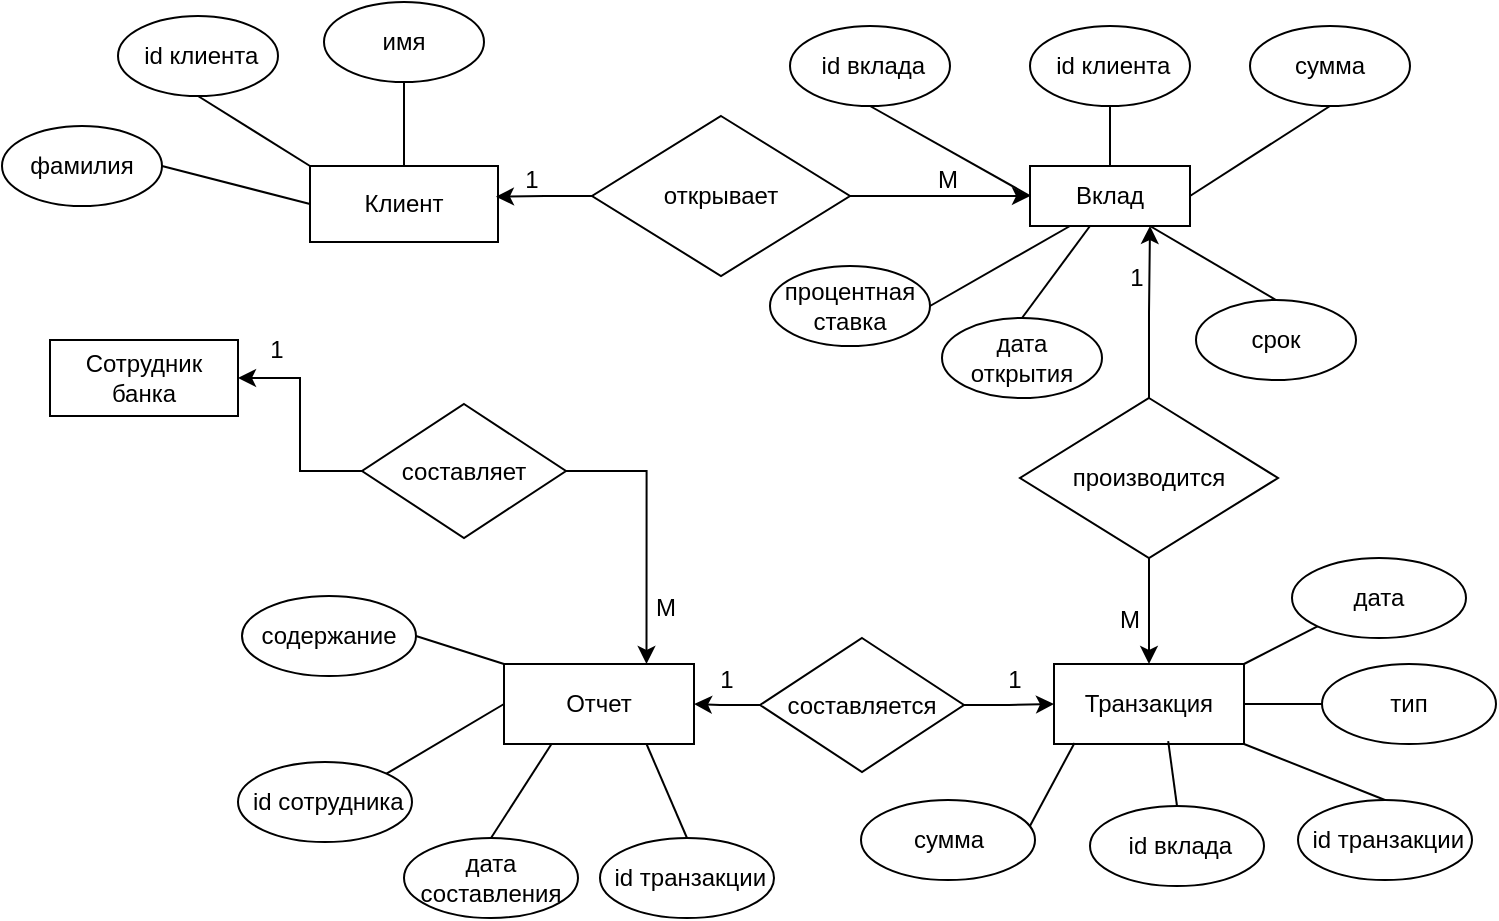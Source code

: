 <mxfile version="24.7.16">
  <diagram name="Страница — 1" id="PL6_fJvvjjux5TMCyqCx">
    <mxGraphModel dx="1334" dy="525" grid="0" gridSize="10" guides="1" tooltips="1" connect="1" arrows="1" fold="1" page="0" pageScale="1" pageWidth="827" pageHeight="1169" math="0" shadow="0">
      <root>
        <mxCell id="0" />
        <mxCell id="1" parent="0" />
        <mxCell id="IhCpI_MLEhV9grS_OZYk-1" value="Вклад" style="rounded=0;whiteSpace=wrap;html=1;" vertex="1" parent="1">
          <mxGeometry x="370" y="455" width="80" height="30" as="geometry" />
        </mxCell>
        <mxCell id="IhCpI_MLEhV9grS_OZYk-4" value="&amp;nbsp;id вклада" style="ellipse;whiteSpace=wrap;html=1;" vertex="1" parent="1">
          <mxGeometry x="250" y="385" width="80" height="40" as="geometry" />
        </mxCell>
        <mxCell id="IhCpI_MLEhV9grS_OZYk-5" value="" style="endArrow=none;html=1;rounded=0;exitX=0.5;exitY=1;exitDx=0;exitDy=0;entryX=0;entryY=0.5;entryDx=0;entryDy=0;" edge="1" parent="1" source="IhCpI_MLEhV9grS_OZYk-4" target="IhCpI_MLEhV9grS_OZYk-1">
          <mxGeometry width="50" height="50" relative="1" as="geometry">
            <mxPoint x="540" y="495" as="sourcePoint" />
            <mxPoint x="590" y="445" as="targetPoint" />
          </mxGeometry>
        </mxCell>
        <mxCell id="IhCpI_MLEhV9grS_OZYk-6" value="&amp;nbsp;id клиента" style="ellipse;whiteSpace=wrap;html=1;" vertex="1" parent="1">
          <mxGeometry x="370" y="385" width="80" height="40" as="geometry" />
        </mxCell>
        <mxCell id="IhCpI_MLEhV9grS_OZYk-8" value="" style="endArrow=none;html=1;rounded=0;exitX=0.5;exitY=1;exitDx=0;exitDy=0;entryX=0.5;entryY=0;entryDx=0;entryDy=0;" edge="1" parent="1" source="IhCpI_MLEhV9grS_OZYk-6" target="IhCpI_MLEhV9grS_OZYk-1">
          <mxGeometry width="50" height="50" relative="1" as="geometry">
            <mxPoint x="540" y="495" as="sourcePoint" />
            <mxPoint x="590" y="445" as="targetPoint" />
          </mxGeometry>
        </mxCell>
        <mxCell id="IhCpI_MLEhV9grS_OZYk-9" value="сумма" style="ellipse;whiteSpace=wrap;html=1;" vertex="1" parent="1">
          <mxGeometry x="480" y="385" width="80" height="40" as="geometry" />
        </mxCell>
        <mxCell id="IhCpI_MLEhV9grS_OZYk-10" value="" style="endArrow=none;html=1;rounded=0;exitX=1;exitY=0.5;exitDx=0;exitDy=0;entryX=0.5;entryY=1;entryDx=0;entryDy=0;" edge="1" parent="1" source="IhCpI_MLEhV9grS_OZYk-1" target="IhCpI_MLEhV9grS_OZYk-9">
          <mxGeometry width="50" height="50" relative="1" as="geometry">
            <mxPoint x="540" y="415" as="sourcePoint" />
            <mxPoint x="590" y="365" as="targetPoint" />
          </mxGeometry>
        </mxCell>
        <mxCell id="IhCpI_MLEhV9grS_OZYk-11" value="процентная ставка" style="ellipse;whiteSpace=wrap;html=1;" vertex="1" parent="1">
          <mxGeometry x="240" y="505" width="80" height="40" as="geometry" />
        </mxCell>
        <mxCell id="IhCpI_MLEhV9grS_OZYk-12" value="" style="endArrow=none;html=1;rounded=0;exitX=1;exitY=0.5;exitDx=0;exitDy=0;entryX=0.25;entryY=1;entryDx=0;entryDy=0;" edge="1" parent="1" source="IhCpI_MLEhV9grS_OZYk-11" target="IhCpI_MLEhV9grS_OZYk-1">
          <mxGeometry width="50" height="50" relative="1" as="geometry">
            <mxPoint x="400" y="535" as="sourcePoint" />
            <mxPoint x="450" y="485" as="targetPoint" />
          </mxGeometry>
        </mxCell>
        <mxCell id="IhCpI_MLEhV9grS_OZYk-13" value="дата открытия" style="ellipse;whiteSpace=wrap;html=1;" vertex="1" parent="1">
          <mxGeometry x="326" y="531" width="80" height="40" as="geometry" />
        </mxCell>
        <mxCell id="IhCpI_MLEhV9grS_OZYk-14" value="" style="endArrow=none;html=1;rounded=0;exitX=0.5;exitY=0;exitDx=0;exitDy=0;entryX=0.375;entryY=1;entryDx=0;entryDy=0;entryPerimeter=0;" edge="1" parent="1" source="IhCpI_MLEhV9grS_OZYk-13" target="IhCpI_MLEhV9grS_OZYk-1">
          <mxGeometry width="50" height="50" relative="1" as="geometry">
            <mxPoint x="400" y="535" as="sourcePoint" />
            <mxPoint x="405" y="487" as="targetPoint" />
          </mxGeometry>
        </mxCell>
        <mxCell id="IhCpI_MLEhV9grS_OZYk-15" value="срок" style="ellipse;whiteSpace=wrap;html=1;" vertex="1" parent="1">
          <mxGeometry x="453" y="522" width="80" height="40" as="geometry" />
        </mxCell>
        <mxCell id="IhCpI_MLEhV9grS_OZYk-16" value="" style="endArrow=none;html=1;rounded=0;exitX=0.5;exitY=0;exitDx=0;exitDy=0;entryX=0.75;entryY=1;entryDx=0;entryDy=0;" edge="1" parent="1" source="IhCpI_MLEhV9grS_OZYk-15" target="IhCpI_MLEhV9grS_OZYk-1">
          <mxGeometry width="50" height="50" relative="1" as="geometry">
            <mxPoint x="400" y="535" as="sourcePoint" />
            <mxPoint x="450" y="495" as="targetPoint" />
          </mxGeometry>
        </mxCell>
        <mxCell id="IhCpI_MLEhV9grS_OZYk-18" value="Клиент" style="rounded=0;whiteSpace=wrap;html=1;" vertex="1" parent="1">
          <mxGeometry x="10" y="455" width="94" height="38" as="geometry" />
        </mxCell>
        <mxCell id="IhCpI_MLEhV9grS_OZYk-22" style="edgeStyle=orthogonalEdgeStyle;rounded=0;orthogonalLoop=1;jettySize=auto;html=1;entryX=0;entryY=0.5;entryDx=0;entryDy=0;" edge="1" parent="1" source="IhCpI_MLEhV9grS_OZYk-19" target="IhCpI_MLEhV9grS_OZYk-1">
          <mxGeometry relative="1" as="geometry" />
        </mxCell>
        <mxCell id="IhCpI_MLEhV9grS_OZYk-19" value="открывает" style="rhombus;whiteSpace=wrap;html=1;" vertex="1" parent="1">
          <mxGeometry x="151" y="430" width="129" height="80" as="geometry" />
        </mxCell>
        <mxCell id="IhCpI_MLEhV9grS_OZYk-23" style="edgeStyle=orthogonalEdgeStyle;rounded=0;orthogonalLoop=1;jettySize=auto;html=1;entryX=0.989;entryY=0.404;entryDx=0;entryDy=0;entryPerimeter=0;" edge="1" parent="1" source="IhCpI_MLEhV9grS_OZYk-19" target="IhCpI_MLEhV9grS_OZYk-18">
          <mxGeometry relative="1" as="geometry" />
        </mxCell>
        <mxCell id="IhCpI_MLEhV9grS_OZYk-24" value="1" style="text;html=1;align=center;verticalAlign=middle;whiteSpace=wrap;rounded=0;" vertex="1" parent="1">
          <mxGeometry x="91" y="447" width="60" height="30" as="geometry" />
        </mxCell>
        <mxCell id="IhCpI_MLEhV9grS_OZYk-26" value="М" style="text;html=1;align=center;verticalAlign=middle;whiteSpace=wrap;rounded=0;" vertex="1" parent="1">
          <mxGeometry x="299" y="447" width="60" height="30" as="geometry" />
        </mxCell>
        <mxCell id="IhCpI_MLEhV9grS_OZYk-27" value="&amp;nbsp;id клиента" style="ellipse;whiteSpace=wrap;html=1;" vertex="1" parent="1">
          <mxGeometry x="-86" y="380" width="80" height="40" as="geometry" />
        </mxCell>
        <mxCell id="IhCpI_MLEhV9grS_OZYk-28" value="" style="endArrow=none;html=1;rounded=0;exitX=0.5;exitY=1;exitDx=0;exitDy=0;entryX=0;entryY=0;entryDx=0;entryDy=0;" edge="1" parent="1" source="IhCpI_MLEhV9grS_OZYk-27" target="IhCpI_MLEhV9grS_OZYk-18">
          <mxGeometry width="50" height="50" relative="1" as="geometry">
            <mxPoint x="229" y="523" as="sourcePoint" />
            <mxPoint x="279" y="473" as="targetPoint" />
          </mxGeometry>
        </mxCell>
        <mxCell id="IhCpI_MLEhV9grS_OZYk-29" value="имя" style="ellipse;whiteSpace=wrap;html=1;" vertex="1" parent="1">
          <mxGeometry x="17" y="373" width="80" height="40" as="geometry" />
        </mxCell>
        <mxCell id="IhCpI_MLEhV9grS_OZYk-31" value="" style="endArrow=none;html=1;rounded=0;exitX=0.5;exitY=1;exitDx=0;exitDy=0;entryX=0.5;entryY=0;entryDx=0;entryDy=0;" edge="1" parent="1" source="IhCpI_MLEhV9grS_OZYk-29" target="IhCpI_MLEhV9grS_OZYk-18">
          <mxGeometry width="50" height="50" relative="1" as="geometry">
            <mxPoint x="229" y="523" as="sourcePoint" />
            <mxPoint x="279" y="473" as="targetPoint" />
          </mxGeometry>
        </mxCell>
        <mxCell id="IhCpI_MLEhV9grS_OZYk-32" value="фамилия" style="ellipse;whiteSpace=wrap;html=1;" vertex="1" parent="1">
          <mxGeometry x="-144" y="435" width="80" height="40" as="geometry" />
        </mxCell>
        <mxCell id="IhCpI_MLEhV9grS_OZYk-33" value="" style="endArrow=none;html=1;rounded=0;exitX=1;exitY=0.5;exitDx=0;exitDy=0;entryX=0;entryY=0.5;entryDx=0;entryDy=0;" edge="1" parent="1" source="IhCpI_MLEhV9grS_OZYk-32" target="IhCpI_MLEhV9grS_OZYk-18">
          <mxGeometry width="50" height="50" relative="1" as="geometry">
            <mxPoint x="2" y="519" as="sourcePoint" />
            <mxPoint x="52" y="469" as="targetPoint" />
          </mxGeometry>
        </mxCell>
        <mxCell id="IhCpI_MLEhV9grS_OZYk-35" style="edgeStyle=orthogonalEdgeStyle;rounded=0;orthogonalLoop=1;jettySize=auto;html=1;entryX=0.75;entryY=1;entryDx=0;entryDy=0;" edge="1" parent="1" source="IhCpI_MLEhV9grS_OZYk-34" target="IhCpI_MLEhV9grS_OZYk-1">
          <mxGeometry relative="1" as="geometry" />
        </mxCell>
        <mxCell id="IhCpI_MLEhV9grS_OZYk-39" style="edgeStyle=orthogonalEdgeStyle;rounded=0;orthogonalLoop=1;jettySize=auto;html=1;entryX=0.5;entryY=0;entryDx=0;entryDy=0;" edge="1" parent="1" source="IhCpI_MLEhV9grS_OZYk-34" target="IhCpI_MLEhV9grS_OZYk-38">
          <mxGeometry relative="1" as="geometry" />
        </mxCell>
        <mxCell id="IhCpI_MLEhV9grS_OZYk-34" value="производится" style="rhombus;whiteSpace=wrap;html=1;" vertex="1" parent="1">
          <mxGeometry x="365" y="571" width="129" height="80" as="geometry" />
        </mxCell>
        <mxCell id="IhCpI_MLEhV9grS_OZYk-36" value="1" style="text;html=1;align=center;verticalAlign=middle;whiteSpace=wrap;rounded=0;" vertex="1" parent="1">
          <mxGeometry x="413" y="496" width="21" height="30" as="geometry" />
        </mxCell>
        <mxCell id="IhCpI_MLEhV9grS_OZYk-38" value="Транзакция" style="rounded=0;whiteSpace=wrap;html=1;" vertex="1" parent="1">
          <mxGeometry x="382" y="704" width="95" height="40" as="geometry" />
        </mxCell>
        <mxCell id="IhCpI_MLEhV9grS_OZYk-40" value="М" style="text;html=1;align=center;verticalAlign=middle;whiteSpace=wrap;rounded=0;" vertex="1" parent="1">
          <mxGeometry x="390" y="667" width="60" height="30" as="geometry" />
        </mxCell>
        <mxCell id="IhCpI_MLEhV9grS_OZYk-41" value="&amp;nbsp;id транзакции" style="ellipse;whiteSpace=wrap;html=1;" vertex="1" parent="1">
          <mxGeometry x="504" y="772" width="87" height="40" as="geometry" />
        </mxCell>
        <mxCell id="IhCpI_MLEhV9grS_OZYk-42" value="" style="endArrow=none;html=1;rounded=0;exitX=1;exitY=1;exitDx=0;exitDy=0;entryX=0.5;entryY=0;entryDx=0;entryDy=0;" edge="1" parent="1" source="IhCpI_MLEhV9grS_OZYk-38" target="IhCpI_MLEhV9grS_OZYk-41">
          <mxGeometry width="50" height="50" relative="1" as="geometry">
            <mxPoint x="426" y="683" as="sourcePoint" />
            <mxPoint x="476" y="633" as="targetPoint" />
          </mxGeometry>
        </mxCell>
        <mxCell id="IhCpI_MLEhV9grS_OZYk-43" value="&amp;nbsp;id вклада" style="ellipse;whiteSpace=wrap;html=1;" vertex="1" parent="1">
          <mxGeometry x="400" y="775" width="87" height="40" as="geometry" />
        </mxCell>
        <mxCell id="IhCpI_MLEhV9grS_OZYk-45" value="" style="endArrow=none;html=1;rounded=0;exitX=0.5;exitY=0;exitDx=0;exitDy=0;entryX=0.601;entryY=0.964;entryDx=0;entryDy=0;entryPerimeter=0;" edge="1" parent="1" source="IhCpI_MLEhV9grS_OZYk-43" target="IhCpI_MLEhV9grS_OZYk-38">
          <mxGeometry width="50" height="50" relative="1" as="geometry">
            <mxPoint x="401" y="842" as="sourcePoint" />
            <mxPoint x="451" y="792" as="targetPoint" />
          </mxGeometry>
        </mxCell>
        <mxCell id="IhCpI_MLEhV9grS_OZYk-46" value="дата" style="ellipse;whiteSpace=wrap;html=1;" vertex="1" parent="1">
          <mxGeometry x="501" y="651" width="87" height="40" as="geometry" />
        </mxCell>
        <mxCell id="IhCpI_MLEhV9grS_OZYk-47" value="" style="endArrow=none;html=1;rounded=0;exitX=1;exitY=0;exitDx=0;exitDy=0;entryX=0;entryY=1;entryDx=0;entryDy=0;" edge="1" parent="1" source="IhCpI_MLEhV9grS_OZYk-38" target="IhCpI_MLEhV9grS_OZYk-46">
          <mxGeometry width="50" height="50" relative="1" as="geometry">
            <mxPoint x="402" y="627" as="sourcePoint" />
            <mxPoint x="452" y="577" as="targetPoint" />
          </mxGeometry>
        </mxCell>
        <mxCell id="IhCpI_MLEhV9grS_OZYk-48" value="тип" style="ellipse;whiteSpace=wrap;html=1;" vertex="1" parent="1">
          <mxGeometry x="516" y="704" width="87" height="40" as="geometry" />
        </mxCell>
        <mxCell id="IhCpI_MLEhV9grS_OZYk-49" value="" style="endArrow=none;html=1;rounded=0;exitX=1;exitY=0.5;exitDx=0;exitDy=0;entryX=0;entryY=0.5;entryDx=0;entryDy=0;" edge="1" parent="1" source="IhCpI_MLEhV9grS_OZYk-38" target="IhCpI_MLEhV9grS_OZYk-48">
          <mxGeometry width="50" height="50" relative="1" as="geometry">
            <mxPoint x="402" y="765" as="sourcePoint" />
            <mxPoint x="452" y="715" as="targetPoint" />
          </mxGeometry>
        </mxCell>
        <mxCell id="IhCpI_MLEhV9grS_OZYk-50" value="сумма" style="ellipse;whiteSpace=wrap;html=1;" vertex="1" parent="1">
          <mxGeometry x="285.5" y="772" width="87" height="40" as="geometry" />
        </mxCell>
        <mxCell id="IhCpI_MLEhV9grS_OZYk-51" value="" style="endArrow=none;html=1;rounded=0;exitX=0.971;exitY=0.324;exitDx=0;exitDy=0;exitPerimeter=0;entryX=0.108;entryY=0.987;entryDx=0;entryDy=0;entryPerimeter=0;" edge="1" parent="1" source="IhCpI_MLEhV9grS_OZYk-50" target="IhCpI_MLEhV9grS_OZYk-38">
          <mxGeometry width="50" height="50" relative="1" as="geometry">
            <mxPoint x="402" y="765" as="sourcePoint" />
            <mxPoint x="452" y="715" as="targetPoint" />
          </mxGeometry>
        </mxCell>
        <mxCell id="IhCpI_MLEhV9grS_OZYk-52" value="Отчет" style="rounded=0;whiteSpace=wrap;html=1;" vertex="1" parent="1">
          <mxGeometry x="107" y="704" width="95" height="40" as="geometry" />
        </mxCell>
        <mxCell id="IhCpI_MLEhV9grS_OZYk-54" style="edgeStyle=orthogonalEdgeStyle;rounded=0;orthogonalLoop=1;jettySize=auto;html=1;entryX=0;entryY=0.5;entryDx=0;entryDy=0;" edge="1" parent="1" source="IhCpI_MLEhV9grS_OZYk-53" target="IhCpI_MLEhV9grS_OZYk-38">
          <mxGeometry relative="1" as="geometry" />
        </mxCell>
        <mxCell id="IhCpI_MLEhV9grS_OZYk-55" style="edgeStyle=orthogonalEdgeStyle;rounded=0;orthogonalLoop=1;jettySize=auto;html=1;entryX=1;entryY=0.5;entryDx=0;entryDy=0;" edge="1" parent="1" source="IhCpI_MLEhV9grS_OZYk-53" target="IhCpI_MLEhV9grS_OZYk-52">
          <mxGeometry relative="1" as="geometry" />
        </mxCell>
        <mxCell id="IhCpI_MLEhV9grS_OZYk-53" value="составляется" style="rhombus;whiteSpace=wrap;html=1;" vertex="1" parent="1">
          <mxGeometry x="235" y="691" width="102" height="67" as="geometry" />
        </mxCell>
        <mxCell id="IhCpI_MLEhV9grS_OZYk-56" value="1" style="text;html=1;align=center;verticalAlign=middle;whiteSpace=wrap;rounded=0;" vertex="1" parent="1">
          <mxGeometry x="208" y="697" width="21" height="30" as="geometry" />
        </mxCell>
        <mxCell id="IhCpI_MLEhV9grS_OZYk-57" value="1" style="text;html=1;align=center;verticalAlign=middle;whiteSpace=wrap;rounded=0;" vertex="1" parent="1">
          <mxGeometry x="351.5" y="697" width="21" height="30" as="geometry" />
        </mxCell>
        <mxCell id="IhCpI_MLEhV9grS_OZYk-58" value="&amp;nbsp;id транзакции" style="ellipse;whiteSpace=wrap;html=1;" vertex="1" parent="1">
          <mxGeometry x="155" y="791" width="87" height="40" as="geometry" />
        </mxCell>
        <mxCell id="IhCpI_MLEhV9grS_OZYk-59" value="" style="endArrow=none;html=1;rounded=0;exitX=0.5;exitY=0;exitDx=0;exitDy=0;entryX=0.75;entryY=1;entryDx=0;entryDy=0;" edge="1" parent="1" source="IhCpI_MLEhV9grS_OZYk-58" target="IhCpI_MLEhV9grS_OZYk-52">
          <mxGeometry width="50" height="50" relative="1" as="geometry">
            <mxPoint x="169" y="776" as="sourcePoint" />
            <mxPoint x="219" y="726" as="targetPoint" />
          </mxGeometry>
        </mxCell>
        <mxCell id="IhCpI_MLEhV9grS_OZYk-60" value="дата составления" style="ellipse;whiteSpace=wrap;html=1;" vertex="1" parent="1">
          <mxGeometry x="57" y="791" width="87" height="40" as="geometry" />
        </mxCell>
        <mxCell id="IhCpI_MLEhV9grS_OZYk-61" value="" style="endArrow=none;html=1;rounded=0;exitX=0.5;exitY=0;exitDx=0;exitDy=0;entryX=0.25;entryY=1;entryDx=0;entryDy=0;" edge="1" parent="1" source="IhCpI_MLEhV9grS_OZYk-60" target="IhCpI_MLEhV9grS_OZYk-52">
          <mxGeometry width="50" height="50" relative="1" as="geometry">
            <mxPoint x="179" y="776" as="sourcePoint" />
            <mxPoint x="229" y="726" as="targetPoint" />
          </mxGeometry>
        </mxCell>
        <mxCell id="IhCpI_MLEhV9grS_OZYk-62" value="&amp;nbsp;id сотрудника" style="ellipse;whiteSpace=wrap;html=1;" vertex="1" parent="1">
          <mxGeometry x="-26" y="753" width="87" height="40" as="geometry" />
        </mxCell>
        <mxCell id="IhCpI_MLEhV9grS_OZYk-63" value="" style="endArrow=none;html=1;rounded=0;exitX=1;exitY=0;exitDx=0;exitDy=0;entryX=0;entryY=0.5;entryDx=0;entryDy=0;" edge="1" parent="1" source="IhCpI_MLEhV9grS_OZYk-62" target="IhCpI_MLEhV9grS_OZYk-52">
          <mxGeometry width="50" height="50" relative="1" as="geometry">
            <mxPoint x="142" y="653" as="sourcePoint" />
            <mxPoint x="192" y="603" as="targetPoint" />
          </mxGeometry>
        </mxCell>
        <mxCell id="IhCpI_MLEhV9grS_OZYk-64" value="содержание" style="ellipse;whiteSpace=wrap;html=1;" vertex="1" parent="1">
          <mxGeometry x="-24" y="670" width="87" height="40" as="geometry" />
        </mxCell>
        <mxCell id="IhCpI_MLEhV9grS_OZYk-65" value="" style="endArrow=none;html=1;rounded=0;exitX=1;exitY=0.5;exitDx=0;exitDy=0;entryX=0;entryY=0;entryDx=0;entryDy=0;" edge="1" parent="1" source="IhCpI_MLEhV9grS_OZYk-64" target="IhCpI_MLEhV9grS_OZYk-52">
          <mxGeometry width="50" height="50" relative="1" as="geometry">
            <mxPoint x="142" y="653" as="sourcePoint" />
            <mxPoint x="192" y="603" as="targetPoint" />
          </mxGeometry>
        </mxCell>
        <mxCell id="IhCpI_MLEhV9grS_OZYk-66" value="Сотрудник банка" style="rounded=0;whiteSpace=wrap;html=1;" vertex="1" parent="1">
          <mxGeometry x="-120" y="542" width="94" height="38" as="geometry" />
        </mxCell>
        <mxCell id="IhCpI_MLEhV9grS_OZYk-68" style="edgeStyle=orthogonalEdgeStyle;rounded=0;orthogonalLoop=1;jettySize=auto;html=1;entryX=1;entryY=0.5;entryDx=0;entryDy=0;" edge="1" parent="1" source="IhCpI_MLEhV9grS_OZYk-67" target="IhCpI_MLEhV9grS_OZYk-66">
          <mxGeometry relative="1" as="geometry" />
        </mxCell>
        <mxCell id="IhCpI_MLEhV9grS_OZYk-69" style="edgeStyle=orthogonalEdgeStyle;rounded=0;orthogonalLoop=1;jettySize=auto;html=1;entryX=0.75;entryY=0;entryDx=0;entryDy=0;exitX=1;exitY=0.5;exitDx=0;exitDy=0;" edge="1" parent="1" source="IhCpI_MLEhV9grS_OZYk-67" target="IhCpI_MLEhV9grS_OZYk-52">
          <mxGeometry relative="1" as="geometry" />
        </mxCell>
        <mxCell id="IhCpI_MLEhV9grS_OZYk-67" value="составляет" style="rhombus;whiteSpace=wrap;html=1;" vertex="1" parent="1">
          <mxGeometry x="36" y="574" width="102" height="67" as="geometry" />
        </mxCell>
        <mxCell id="IhCpI_MLEhV9grS_OZYk-72" value="1" style="text;html=1;align=center;verticalAlign=middle;whiteSpace=wrap;rounded=0;" vertex="1" parent="1">
          <mxGeometry x="-17" y="532" width="21" height="30" as="geometry" />
        </mxCell>
        <mxCell id="IhCpI_MLEhV9grS_OZYk-73" value="М" style="text;html=1;align=center;verticalAlign=middle;whiteSpace=wrap;rounded=0;" vertex="1" parent="1">
          <mxGeometry x="158" y="661" width="60" height="30" as="geometry" />
        </mxCell>
      </root>
    </mxGraphModel>
  </diagram>
</mxfile>
